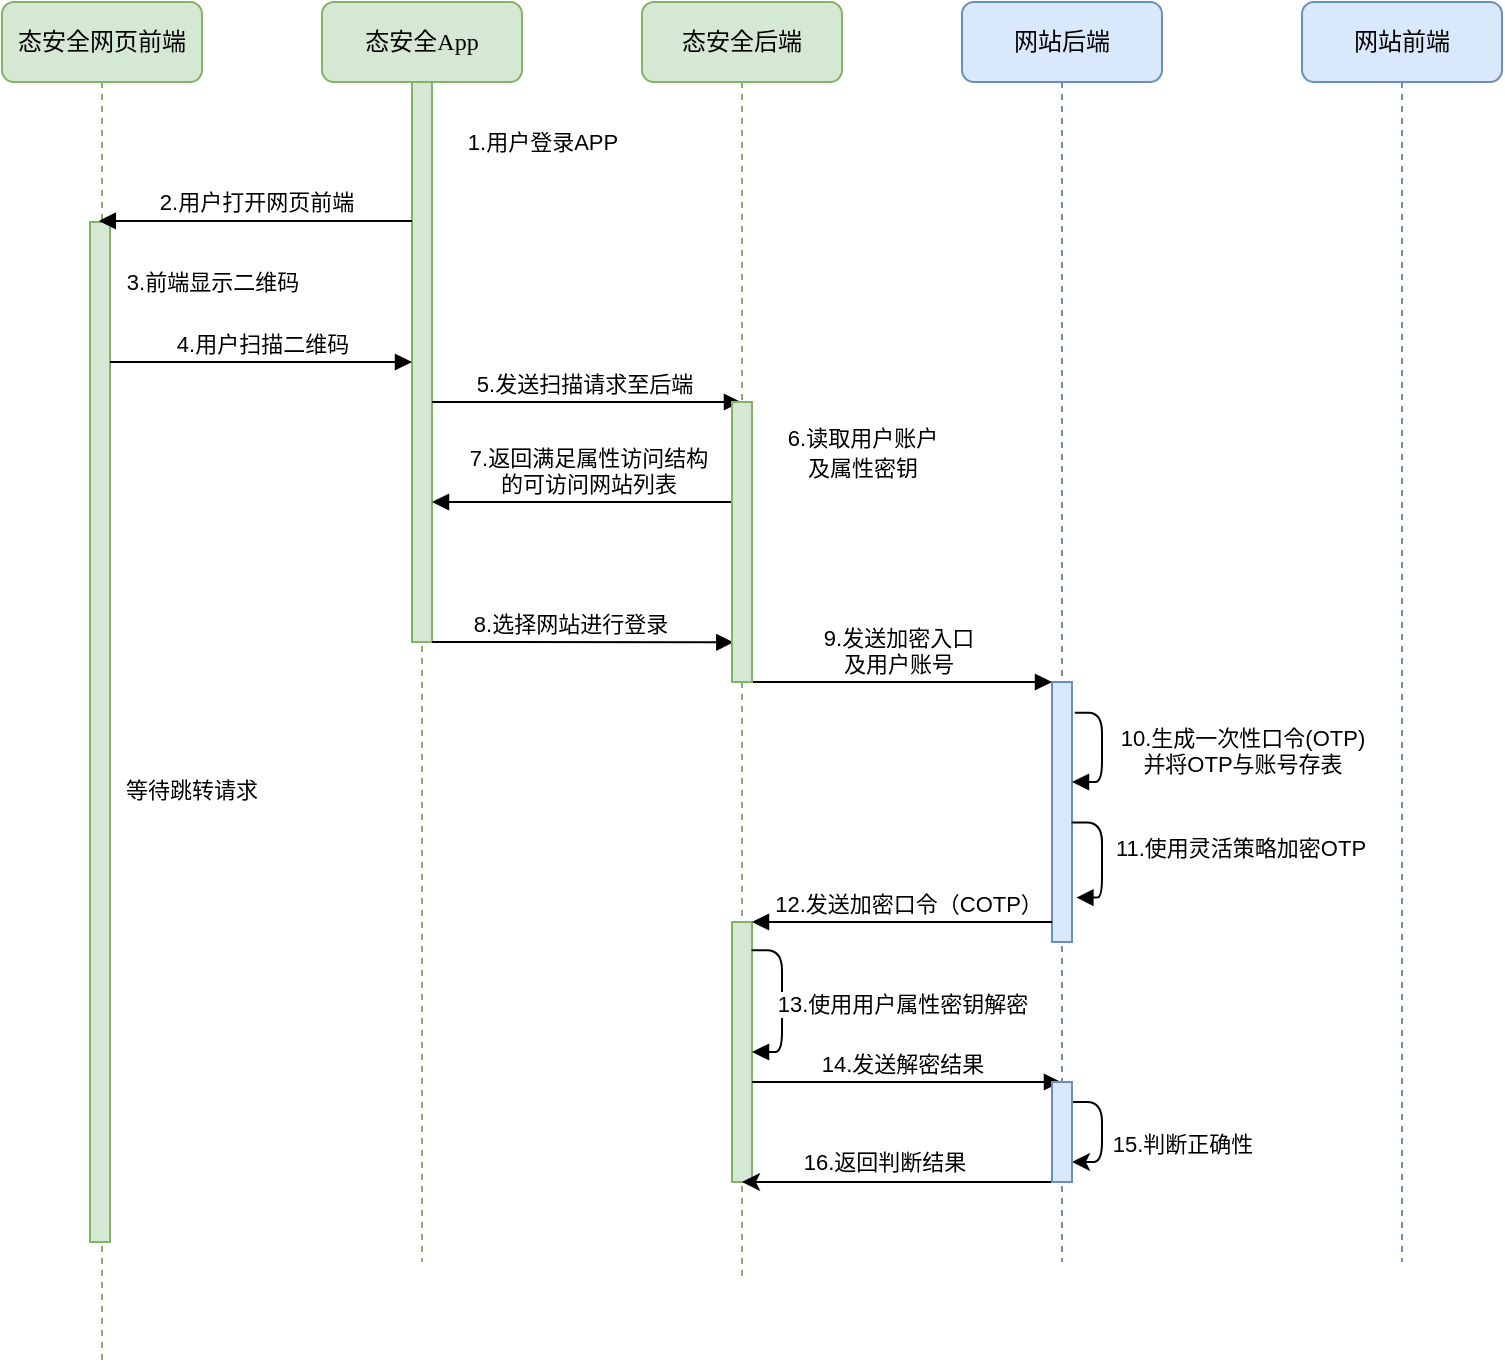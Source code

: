 <mxfile version="13.8.1" type="github">
  <diagram name="Page-1" id="13e1069c-82ec-6db2-03f1-153e76fe0fe0">
    <mxGraphModel dx="2138" dy="548" grid="1" gridSize="10" guides="1" tooltips="1" connect="1" arrows="1" fold="1" page="1" pageScale="1" pageWidth="1100" pageHeight="850" background="#ffffff" math="0" shadow="0">
      <root>
        <mxCell id="0" />
        <mxCell id="1" parent="0" />
        <mxCell id="7baba1c4bc27f4b0-2" value="态安全网页前端" style="shape=umlLifeline;perimeter=lifelinePerimeter;whiteSpace=wrap;html=1;container=1;collapsible=0;recursiveResize=0;outlineConnect=0;rounded=1;shadow=0;comic=0;labelBackgroundColor=none;strokeWidth=1;fontFamily=Verdana;fontSize=12;align=center;fillColor=#d5e8d4;strokeColor=#82b366;" parent="1" vertex="1">
          <mxGeometry x="-120" y="80" width="100" height="680" as="geometry" />
        </mxCell>
        <mxCell id="gYXXhBpm7j1OAniNJLsT-42" value="" style="html=1;points=[];perimeter=orthogonalPerimeter;rounded=0;shadow=0;comic=0;labelBackgroundColor=none;strokeWidth=1;fontFamily=Verdana;fontSize=12;align=center;fillColor=#d5e8d4;strokeColor=#82b366;" parent="7baba1c4bc27f4b0-2" vertex="1">
          <mxGeometry x="44" y="110" width="10" height="510" as="geometry" />
        </mxCell>
        <mxCell id="7baba1c4bc27f4b0-3" value="网站后端" style="shape=umlLifeline;perimeter=lifelinePerimeter;whiteSpace=wrap;html=1;container=1;collapsible=0;recursiveResize=0;outlineConnect=0;rounded=1;shadow=0;comic=0;labelBackgroundColor=none;strokeWidth=1;fontFamily=Verdana;fontSize=12;align=center;fillColor=#dae8fc;strokeColor=#6c8ebf;" parent="1" vertex="1">
          <mxGeometry x="360" y="80" width="100" height="630" as="geometry" />
        </mxCell>
        <mxCell id="gYXXhBpm7j1OAniNJLsT-25" value="" style="html=1;points=[];perimeter=orthogonalPerimeter;rounded=0;shadow=0;comic=0;labelBackgroundColor=none;strokeWidth=1;fontFamily=Verdana;fontSize=12;align=center;fillColor=#dae8fc;strokeColor=#6c8ebf;" parent="7baba1c4bc27f4b0-3" vertex="1">
          <mxGeometry x="45" y="340" width="10" height="130" as="geometry" />
        </mxCell>
        <mxCell id="gYXXhBpm7j1OAniNJLsT-52" value="10.生成一次性口令(OTP)&lt;br&gt;并将OTP与账号存表" style="html=1;verticalAlign=bottom;endArrow=block;edgeStyle=elbowEdgeStyle;elbow=vertical;exitX=1.14;exitY=0.118;exitDx=0;exitDy=0;exitPerimeter=0;orthogonalLoop=1;" parent="7baba1c4bc27f4b0-3" source="gYXXhBpm7j1OAniNJLsT-25" target="gYXXhBpm7j1OAniNJLsT-25" edge="1">
          <mxGeometry x="0.534" y="-70" width="80" relative="1" as="geometry">
            <mxPoint x="50" y="360" as="sourcePoint" />
            <mxPoint x="200" y="360" as="targetPoint" />
            <mxPoint x="70" y="70" as="offset" />
            <Array as="points">
              <mxPoint x="70" y="390" />
              <mxPoint x="70" y="350" />
            </Array>
          </mxGeometry>
        </mxCell>
        <mxCell id="gYXXhBpm7j1OAniNJLsT-56" value="11.使用灵活策略加密OTP" style="html=1;verticalAlign=bottom;endArrow=block;edgeStyle=elbowEdgeStyle;elbow=vertical;entryX=1.22;entryY=0.829;entryDx=0;entryDy=0;entryPerimeter=0;exitX=0.98;exitY=0.54;exitDx=0;exitDy=0;exitPerimeter=0;orthogonalLoop=1;" parent="7baba1c4bc27f4b0-3" source="gYXXhBpm7j1OAniNJLsT-25" target="gYXXhBpm7j1OAniNJLsT-25" edge="1">
          <mxGeometry x="0.626" y="-72" width="80" relative="1" as="geometry">
            <mxPoint x="66.4" y="364.16" as="sourcePoint" />
            <mxPoint x="65" y="390" as="targetPoint" />
            <mxPoint x="70" y="56" as="offset" />
            <Array as="points">
              <mxPoint x="70" y="400" />
              <mxPoint x="80" y="400" />
              <mxPoint x="80" y="360" />
            </Array>
          </mxGeometry>
        </mxCell>
        <mxCell id="7baba1c4bc27f4b0-4" value="网站前端" style="shape=umlLifeline;perimeter=lifelinePerimeter;whiteSpace=wrap;html=1;container=1;collapsible=0;recursiveResize=0;outlineConnect=0;rounded=1;shadow=0;comic=0;labelBackgroundColor=none;strokeWidth=1;fontFamily=Verdana;fontSize=12;align=center;fillColor=#dae8fc;strokeColor=#6c8ebf;" parent="1" vertex="1">
          <mxGeometry x="530" y="80" width="100" height="630" as="geometry" />
        </mxCell>
        <mxCell id="7baba1c4bc27f4b0-8" value="态安全App" style="shape=umlLifeline;perimeter=lifelinePerimeter;whiteSpace=wrap;html=1;container=1;collapsible=0;recursiveResize=0;outlineConnect=0;rounded=1;shadow=0;comic=0;labelBackgroundColor=none;strokeWidth=1;fontFamily=Verdana;fontSize=12;align=center;fillColor=#d5e8d4;strokeColor=#82b366;" parent="1" vertex="1">
          <mxGeometry x="40" y="80" width="100" height="630" as="geometry" />
        </mxCell>
        <mxCell id="gYXXhBpm7j1OAniNJLsT-15" value="" style="html=1;points=[];perimeter=orthogonalPerimeter;rounded=0;shadow=0;comic=0;labelBackgroundColor=none;strokeWidth=1;fontFamily=Verdana;fontSize=12;align=center;fillColor=#d5e8d4;strokeColor=#82b366;" parent="7baba1c4bc27f4b0-8" vertex="1">
          <mxGeometry x="45" y="250" width="10" height="70" as="geometry" />
        </mxCell>
        <mxCell id="gYXXhBpm7j1OAniNJLsT-41" value="" style="html=1;points=[];perimeter=orthogonalPerimeter;rounded=0;shadow=0;comic=0;labelBackgroundColor=none;strokeWidth=1;fontFamily=Verdana;fontSize=12;align=center;fillColor=#d5e8d4;strokeColor=#82b366;" parent="7baba1c4bc27f4b0-8" vertex="1">
          <mxGeometry x="45" y="40" width="10" height="70" as="geometry" />
        </mxCell>
        <mxCell id="7baba1c4bc27f4b0-9" value="" style="html=1;points=[];perimeter=orthogonalPerimeter;rounded=0;shadow=0;comic=0;labelBackgroundColor=none;strokeWidth=1;fontFamily=Verdana;fontSize=12;align=center;fillColor=#d5e8d4;strokeColor=#82b366;" parent="7baba1c4bc27f4b0-8" vertex="1">
          <mxGeometry x="45" y="170" width="10" height="30" as="geometry" />
        </mxCell>
        <mxCell id="gYXXhBpm7j1OAniNJLsT-53" value="" style="html=1;points=[];perimeter=orthogonalPerimeter;rounded=0;shadow=0;comic=0;labelBackgroundColor=none;strokeWidth=1;fontFamily=Verdana;fontSize=12;align=center;fillColor=#d5e8d4;strokeColor=#82b366;" parent="7baba1c4bc27f4b0-8" vertex="1">
          <mxGeometry x="45" y="40" width="10" height="280" as="geometry" />
        </mxCell>
        <mxCell id="gYXXhBpm7j1OAniNJLsT-6" value="5.发送扫描请求至后端" style="html=1;verticalAlign=bottom;endArrow=block;" parent="1" source="7baba1c4bc27f4b0-9" target="gYXXhBpm7j1OAniNJLsT-29" edge="1">
          <mxGeometry x="-0.015" width="80" relative="1" as="geometry">
            <mxPoint x="155" y="187" as="sourcePoint" />
            <mxPoint x="135" y="280" as="targetPoint" />
            <Array as="points">
              <mxPoint x="140" y="280" />
            </Array>
            <mxPoint as="offset" />
          </mxGeometry>
        </mxCell>
        <mxCell id="gYXXhBpm7j1OAniNJLsT-16" value="7.返回满足属性访问结构&lt;br&gt;的可访问网站列表" style="html=1;verticalAlign=bottom;endArrow=block;exitX=0.5;exitY=1;exitDx=0;exitDy=0;exitPerimeter=0;" parent="1" source="gYXXhBpm7j1OAniNJLsT-30" target="gYXXhBpm7j1OAniNJLsT-15" edge="1">
          <mxGeometry x="-0.004" width="80" relative="1" as="geometry">
            <mxPoint x="289.5" y="240.36" as="sourcePoint" />
            <mxPoint x="140" y="240" as="targetPoint" />
            <mxPoint as="offset" />
          </mxGeometry>
        </mxCell>
        <mxCell id="gYXXhBpm7j1OAniNJLsT-20" value="&lt;span style=&quot;font-size: 11px ; background-color: rgb(255 , 255 , 255)&quot;&gt;6.读取用户账户&lt;/span&gt;&lt;br style=&quot;font-size: 11px&quot;&gt;&lt;span style=&quot;font-size: 11px ; background-color: rgb(255 , 255 , 255)&quot;&gt;及属性密钥&lt;/span&gt;" style="text;html=1;align=center;verticalAlign=middle;resizable=0;points=[];autosize=1;" parent="1" vertex="1">
          <mxGeometry x="260" y="290" width="100" height="30" as="geometry" />
        </mxCell>
        <mxCell id="gYXXhBpm7j1OAniNJLsT-22" value="8.选择网站进行登录" style="html=1;verticalAlign=bottom;endArrow=block;entryX=0.067;entryY=0.008;entryDx=0;entryDy=0;entryPerimeter=0;" parent="1" source="gYXXhBpm7j1OAniNJLsT-15" target="gYXXhBpm7j1OAniNJLsT-31" edge="1">
          <mxGeometry x="-0.086" width="80" relative="1" as="geometry">
            <mxPoint x="144" y="309" as="sourcePoint" />
            <mxPoint x="290" y="309" as="targetPoint" />
            <mxPoint as="offset" />
          </mxGeometry>
        </mxCell>
        <mxCell id="gYXXhBpm7j1OAniNJLsT-24" value="9.发送加密入口&lt;br&gt;及用户账号" style="html=1;verticalAlign=bottom;endArrow=block;" parent="1" source="gYXXhBpm7j1OAniNJLsT-31" target="gYXXhBpm7j1OAniNJLsT-25" edge="1">
          <mxGeometry x="-0.035" width="80" relative="1" as="geometry">
            <mxPoint x="290" y="429" as="sourcePoint" />
            <mxPoint x="440" y="320" as="targetPoint" />
            <mxPoint as="offset" />
          </mxGeometry>
        </mxCell>
        <mxCell id="gYXXhBpm7j1OAniNJLsT-26" value="&lt;span style=&quot;font-size: 11px ; background-color: rgb(255 , 255 , 255)&quot;&gt;1.用户登录APP&lt;/span&gt;" style="text;html=1;align=center;verticalAlign=middle;resizable=0;points=[];autosize=1;" parent="1" vertex="1">
          <mxGeometry x="100" y="140" width="100" height="20" as="geometry" />
        </mxCell>
        <mxCell id="gYXXhBpm7j1OAniNJLsT-29" value="态安全后端" style="shape=umlLifeline;perimeter=lifelinePerimeter;whiteSpace=wrap;html=1;container=1;collapsible=0;recursiveResize=0;outlineConnect=0;rounded=1;shadow=0;comic=0;labelBackgroundColor=none;strokeWidth=1;fontFamily=Verdana;fontSize=12;align=center;fillColor=#d5e8d4;strokeColor=#82b366;" parent="1" vertex="1">
          <mxGeometry x="200" y="80" width="100" height="640" as="geometry" />
        </mxCell>
        <mxCell id="gYXXhBpm7j1OAniNJLsT-30" value="" style="html=1;points=[];perimeter=orthogonalPerimeter;rounded=0;shadow=0;comic=0;labelBackgroundColor=none;strokeWidth=1;fontFamily=Verdana;fontSize=12;align=center;fillColor=#d5e8d4;strokeColor=#82b366;" parent="gYXXhBpm7j1OAniNJLsT-29" vertex="1">
          <mxGeometry x="45" y="200" width="10" height="50" as="geometry" />
        </mxCell>
        <mxCell id="gYXXhBpm7j1OAniNJLsT-31" value="" style="html=1;points=[];perimeter=orthogonalPerimeter;rounded=0;shadow=0;comic=0;labelBackgroundColor=none;strokeWidth=1;fontFamily=Verdana;fontSize=12;align=center;fillColor=#d5e8d4;strokeColor=#82b366;" parent="gYXXhBpm7j1OAniNJLsT-29" vertex="1">
          <mxGeometry x="45" y="320" width="10" height="20" as="geometry" />
        </mxCell>
        <mxCell id="gYXXhBpm7j1OAniNJLsT-54" value="" style="html=1;points=[];perimeter=orthogonalPerimeter;rounded=0;shadow=0;comic=0;labelBackgroundColor=none;strokeWidth=1;fontFamily=Verdana;fontSize=12;align=center;fillColor=#d5e8d4;strokeColor=#82b366;" parent="gYXXhBpm7j1OAniNJLsT-29" vertex="1">
          <mxGeometry x="45" y="200" width="10" height="140" as="geometry" />
        </mxCell>
        <mxCell id="gYXXhBpm7j1OAniNJLsT-57" value="" style="html=1;points=[];perimeter=orthogonalPerimeter;rounded=0;shadow=0;comic=0;labelBackgroundColor=none;strokeWidth=1;fontFamily=Verdana;fontSize=12;align=center;fillColor=#d5e8d4;strokeColor=#82b366;" parent="gYXXhBpm7j1OAniNJLsT-29" vertex="1">
          <mxGeometry x="45" y="460" width="10" height="130" as="geometry" />
        </mxCell>
        <mxCell id="gYXXhBpm7j1OAniNJLsT-59" value="13.使用用户属性密钥解密" style="html=1;verticalAlign=bottom;endArrow=block;edgeStyle=elbowEdgeStyle;elbow=vertical;exitX=0.98;exitY=0.109;exitDx=0;exitDy=0;exitPerimeter=0;" parent="gYXXhBpm7j1OAniNJLsT-29" source="gYXXhBpm7j1OAniNJLsT-57" target="gYXXhBpm7j1OAniNJLsT-57" edge="1">
          <mxGeometry x="0.63" y="-62" width="80" relative="1" as="geometry">
            <mxPoint x="226.4" y="365.34" as="sourcePoint" />
            <mxPoint x="225" y="400" as="targetPoint" />
            <mxPoint x="60" y="47" as="offset" />
            <Array as="points">
              <mxPoint x="70" y="525" />
              <mxPoint x="70" y="510" />
              <mxPoint x="80" y="510" />
              <mxPoint x="80" y="490" />
              <mxPoint x="240" y="360" />
            </Array>
          </mxGeometry>
        </mxCell>
        <mxCell id="gYXXhBpm7j1OAniNJLsT-36" value="&lt;span style=&quot;font-size: 11px ; background-color: rgb(255 , 255 , 255)&quot;&gt;3.前端显示二维码&lt;/span&gt;" style="text;html=1;align=center;verticalAlign=middle;resizable=0;points=[];autosize=1;" parent="1" vertex="1">
          <mxGeometry x="-70" y="210" width="110" height="20" as="geometry" />
        </mxCell>
        <mxCell id="gYXXhBpm7j1OAniNJLsT-43" value="4.用户扫描二维码" style="html=1;verticalAlign=bottom;endArrow=block;rounded=1;" parent="1" source="gYXXhBpm7j1OAniNJLsT-42" target="7baba1c4bc27f4b0-9" edge="1">
          <mxGeometry x="-0.001" width="80" relative="1" as="geometry">
            <mxPoint x="136" y="177" as="sourcePoint" />
            <mxPoint x="299.5" y="290" as="targetPoint" />
            <Array as="points">
              <mxPoint x="-20" y="260" />
            </Array>
            <mxPoint as="offset" />
          </mxGeometry>
        </mxCell>
        <mxCell id="gYXXhBpm7j1OAniNJLsT-49" value="2.用户打开网页前端" style="html=1;verticalAlign=bottom;endArrow=block;rounded=1;entryX=0.44;entryY=-0.001;entryDx=0;entryDy=0;entryPerimeter=0;" parent="1" source="gYXXhBpm7j1OAniNJLsT-41" target="gYXXhBpm7j1OAniNJLsT-42" edge="1">
          <mxGeometry x="-0.001" width="80" relative="1" as="geometry">
            <mxPoint x="144" y="260" as="sourcePoint" />
            <mxPoint x="5" y="260" as="targetPoint" />
            <Array as="points" />
            <mxPoint as="offset" />
          </mxGeometry>
        </mxCell>
        <mxCell id="gYXXhBpm7j1OAniNJLsT-58" value="12.发送加密口令（COTP）" style="html=1;verticalAlign=bottom;endArrow=block;" parent="1" source="gYXXhBpm7j1OAniNJLsT-25" target="gYXXhBpm7j1OAniNJLsT-57" edge="1">
          <mxGeometry x="-0.035" width="80" relative="1" as="geometry">
            <mxPoint x="265" y="430" as="sourcePoint" />
            <mxPoint x="415" y="430" as="targetPoint" />
            <mxPoint as="offset" />
          </mxGeometry>
        </mxCell>
        <mxCell id="gYXXhBpm7j1OAniNJLsT-60" value="14.发送解密结果" style="html=1;verticalAlign=bottom;endArrow=block;" parent="1" source="gYXXhBpm7j1OAniNJLsT-57" target="7baba1c4bc27f4b0-3" edge="1">
          <mxGeometry x="-0.035" width="80" relative="1" as="geometry">
            <mxPoint x="330" y="620" as="sourcePoint" />
            <mxPoint x="265" y="560" as="targetPoint" />
            <mxPoint as="offset" />
            <Array as="points">
              <mxPoint x="320" y="620" />
            </Array>
          </mxGeometry>
        </mxCell>
        <mxCell id="gYXXhBpm7j1OAniNJLsT-65" value="15.判断正确性" style="edgeStyle=elbowEdgeStyle;rounded=1;orthogonalLoop=1;jettySize=auto;elbow=vertical;html=1;strokeColor=#000000;verticalAlign=bottom;" parent="1" source="gYXXhBpm7j1OAniNJLsT-61" target="gYXXhBpm7j1OAniNJLsT-61" edge="1">
          <mxGeometry x="0.5" y="-40" relative="1" as="geometry">
            <Array as="points">
              <mxPoint x="430" y="630" />
            </Array>
            <mxPoint x="40" y="40" as="offset" />
          </mxGeometry>
        </mxCell>
        <mxCell id="NrwG1v20kjML_bpoU52Q-4" value="16.返回判断结果" style="rounded=0;orthogonalLoop=1;jettySize=auto;html=1;" edge="1" parent="1" source="gYXXhBpm7j1OAniNJLsT-61" target="gYXXhBpm7j1OAniNJLsT-29">
          <mxGeometry x="0.093" y="-10" relative="1" as="geometry">
            <Array as="points">
              <mxPoint x="320" y="670" />
            </Array>
            <mxPoint as="offset" />
          </mxGeometry>
        </mxCell>
        <mxCell id="gYXXhBpm7j1OAniNJLsT-61" value="" style="html=1;points=[];perimeter=orthogonalPerimeter;rounded=0;shadow=0;comic=0;labelBackgroundColor=none;strokeWidth=1;fontFamily=Verdana;fontSize=12;align=center;fillColor=#dae8fc;strokeColor=#6c8ebf;" parent="1" vertex="1">
          <mxGeometry x="405" y="620" width="10" height="50" as="geometry" />
        </mxCell>
        <mxCell id="NrwG1v20kjML_bpoU52Q-1" value="&lt;div style=&quot;text-align: center&quot;&gt;&lt;font face=&quot;helvetica&quot;&gt;&lt;span style=&quot;font-size: 11px ; background-color: rgb(255 , 255 , 255)&quot;&gt;等待跳转请求&lt;/span&gt;&lt;/font&gt;&lt;/div&gt;" style="text;whiteSpace=wrap;html=1;" vertex="1" parent="1">
          <mxGeometry x="-60" y="460" width="120" height="30" as="geometry" />
        </mxCell>
      </root>
    </mxGraphModel>
  </diagram>
</mxfile>
